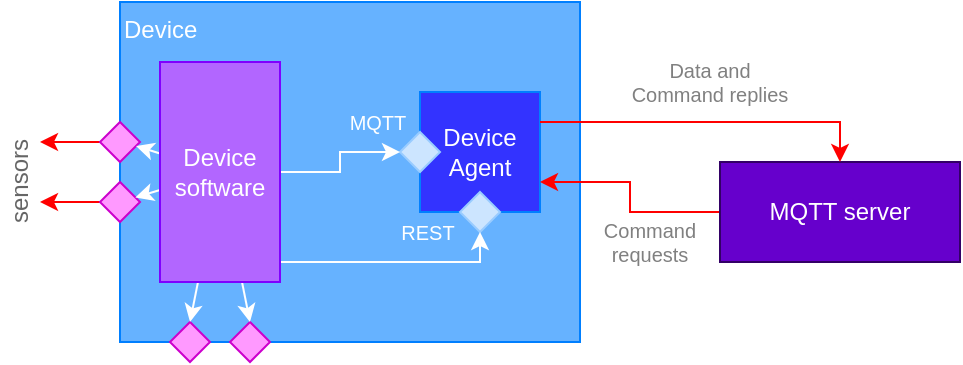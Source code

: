 <mxfile version="13.9.9" type="device"><diagram id="wQGgyjB2sxoPaPbE-LOa" name="Page-1"><mxGraphModel dx="1933" dy="1003" grid="1" gridSize="10" guides="1" tooltips="1" connect="1" arrows="1" fold="1" page="1" pageScale="1" pageWidth="827" pageHeight="1169" math="0" shadow="0"><root><mxCell id="0"/><mxCell id="1" parent="0"/><mxCell id="d-Z1aRAu-nPM6oLGjElo-26" value="Device" style="whiteSpace=wrap;html=1;fillColor=#66B2FF;fontColor=#FFFFFF;strokeColor=#007FFF;align=left;verticalAlign=top;" parent="1" vertex="1"><mxGeometry x="-740" y="40" width="230" height="170" as="geometry"/></mxCell><mxCell id="d-Z1aRAu-nPM6oLGjElo-27" style="edgeStyle=orthogonalEdgeStyle;rounded=0;orthogonalLoop=1;jettySize=auto;html=1;strokeColor=#FF0000;fontColor=#666666;" parent="1" source="d-Z1aRAu-nPM6oLGjElo-28" edge="1"><mxGeometry relative="1" as="geometry"><mxPoint x="-780" y="110" as="targetPoint"/></mxGeometry></mxCell><mxCell id="d-Z1aRAu-nPM6oLGjElo-28" value="" style="rhombus;whiteSpace=wrap;html=1;align=left;fillColor=#FF99FF;strokeColor=#CC00CC;" parent="1" vertex="1"><mxGeometry x="-750" y="100" width="20" height="20" as="geometry"/></mxCell><mxCell id="d-Z1aRAu-nPM6oLGjElo-29" style="edgeStyle=orthogonalEdgeStyle;rounded=0;orthogonalLoop=1;jettySize=auto;html=1;strokeColor=#FF0000;fontColor=#666666;" parent="1" source="d-Z1aRAu-nPM6oLGjElo-30" edge="1"><mxGeometry relative="1" as="geometry"><mxPoint x="-780" y="140" as="targetPoint"/></mxGeometry></mxCell><mxCell id="d-Z1aRAu-nPM6oLGjElo-30" value="" style="rhombus;whiteSpace=wrap;html=1;align=left;fillColor=#FF99FF;strokeColor=#CC00CC;" parent="1" vertex="1"><mxGeometry x="-750" y="130" width="20" height="20" as="geometry"/></mxCell><mxCell id="d-Z1aRAu-nPM6oLGjElo-31" value="" style="rhombus;whiteSpace=wrap;html=1;align=left;fillColor=#FF99FF;strokeColor=#CC00CC;" parent="1" vertex="1"><mxGeometry x="-715" y="200" width="20" height="20" as="geometry"/></mxCell><mxCell id="d-Z1aRAu-nPM6oLGjElo-32" value="" style="rhombus;whiteSpace=wrap;html=1;align=left;fillColor=#FF99FF;strokeColor=#CC00CC;" parent="1" vertex="1"><mxGeometry x="-685" y="200" width="20" height="20" as="geometry"/></mxCell><mxCell id="d-Z1aRAu-nPM6oLGjElo-33" value="sensors" style="text;html=1;align=center;verticalAlign=middle;resizable=0;points=[];autosize=1;fontColor=#666666;rotation=-90;" parent="1" vertex="1"><mxGeometry x="-820" y="120" width="60" height="20" as="geometry"/></mxCell><mxCell id="d-Z1aRAu-nPM6oLGjElo-34" value="" style="group;fontSize=10;" parent="1" vertex="1" connectable="0"><mxGeometry x="-620" y="85" width="90" height="90" as="geometry"/></mxCell><mxCell id="d-Z1aRAu-nPM6oLGjElo-35" value="Device&lt;br&gt;Agent" style="whiteSpace=wrap;html=1;aspect=fixed;fontColor=#FFFFFF;strokeColor=#007FFF;align=center;verticalAlign=middle;fillColor=#3333FF;" parent="d-Z1aRAu-nPM6oLGjElo-34" vertex="1"><mxGeometry x="30" width="60" height="60" as="geometry"/></mxCell><mxCell id="d-Z1aRAu-nPM6oLGjElo-36" value="" style="rhombus;whiteSpace=wrap;html=1;align=left;fillColor=#CCE5FF;strokeColor=#99CCFF;" parent="d-Z1aRAu-nPM6oLGjElo-34" vertex="1"><mxGeometry x="20" y="20" width="20" height="20" as="geometry"/></mxCell><mxCell id="d-Z1aRAu-nPM6oLGjElo-37" value="" style="rhombus;whiteSpace=wrap;html=1;align=left;fillColor=#CCE5FF;strokeColor=#99CCFF;" parent="d-Z1aRAu-nPM6oLGjElo-34" vertex="1"><mxGeometry x="50" y="50" width="20" height="20" as="geometry"/></mxCell><mxCell id="d-Z1aRAu-nPM6oLGjElo-38" value="REST" style="text;html=1;strokeColor=none;fillColor=none;align=center;verticalAlign=middle;whiteSpace=wrap;rounded=0;fontColor=#FFFFFF;rotation=0;fontSize=10;" parent="d-Z1aRAu-nPM6oLGjElo-34" vertex="1"><mxGeometry x="14" y="60" width="40" height="20" as="geometry"/></mxCell><mxCell id="d-Z1aRAu-nPM6oLGjElo-39" style="rounded=0;orthogonalLoop=1;jettySize=auto;html=1;fontColor=#FFFFFF;strokeColor=#FFFFFF;" parent="1" source="d-Z1aRAu-nPM6oLGjElo-45" edge="1"><mxGeometry relative="1" as="geometry"><mxPoint x="-732" y="112" as="targetPoint"/></mxGeometry></mxCell><mxCell id="d-Z1aRAu-nPM6oLGjElo-40" style="edgeStyle=none;rounded=0;orthogonalLoop=1;jettySize=auto;html=1;strokeColor=#FFFFFF;fontColor=#FFFFFF;" parent="1" source="d-Z1aRAu-nPM6oLGjElo-45" target="d-Z1aRAu-nPM6oLGjElo-30" edge="1"><mxGeometry relative="1" as="geometry"/></mxCell><mxCell id="d-Z1aRAu-nPM6oLGjElo-41" style="edgeStyle=none;rounded=0;orthogonalLoop=1;jettySize=auto;html=1;entryX=0.5;entryY=0;entryDx=0;entryDy=0;strokeColor=#FFFFFF;fontColor=#FFFFFF;" parent="1" source="d-Z1aRAu-nPM6oLGjElo-45" target="d-Z1aRAu-nPM6oLGjElo-31" edge="1"><mxGeometry relative="1" as="geometry"/></mxCell><mxCell id="d-Z1aRAu-nPM6oLGjElo-42" style="edgeStyle=none;rounded=0;orthogonalLoop=1;jettySize=auto;html=1;entryX=0.5;entryY=0;entryDx=0;entryDy=0;strokeColor=#FFFFFF;fontColor=#FFFFFF;" parent="1" source="d-Z1aRAu-nPM6oLGjElo-45" target="d-Z1aRAu-nPM6oLGjElo-32" edge="1"><mxGeometry relative="1" as="geometry"/></mxCell><mxCell id="d-Z1aRAu-nPM6oLGjElo-43" style="edgeStyle=orthogonalEdgeStyle;rounded=0;orthogonalLoop=1;jettySize=auto;html=1;strokeColor=#FFFFFF;fontColor=#FFFFFF;" parent="1" source="d-Z1aRAu-nPM6oLGjElo-45" target="d-Z1aRAu-nPM6oLGjElo-36" edge="1"><mxGeometry relative="1" as="geometry"/></mxCell><mxCell id="d-Z1aRAu-nPM6oLGjElo-44" style="edgeStyle=orthogonalEdgeStyle;rounded=0;orthogonalLoop=1;jettySize=auto;html=1;strokeColor=#FFFFFF;fontColor=#FFFFFF;" parent="1" source="d-Z1aRAu-nPM6oLGjElo-45" edge="1"><mxGeometry relative="1" as="geometry"><mxPoint x="-560" y="155" as="targetPoint"/><Array as="points"><mxPoint x="-560" y="170"/></Array></mxGeometry></mxCell><mxCell id="d-Z1aRAu-nPM6oLGjElo-45" value="Device software" style="rounded=0;whiteSpace=wrap;html=1;strokeColor=#7F00FF;fillColor=#B266FF;fontColor=#FFFFFF;align=center;" parent="1" vertex="1"><mxGeometry x="-720" y="70" width="60" height="110" as="geometry"/></mxCell><mxCell id="d-Z1aRAu-nPM6oLGjElo-46" value="MQTT" style="text;html=1;strokeColor=none;fillColor=none;align=center;verticalAlign=middle;whiteSpace=wrap;rounded=0;fontColor=#FFFFFF;rotation=0;fontSize=10;" parent="1" vertex="1"><mxGeometry x="-631" y="90" width="40" height="20" as="geometry"/></mxCell><mxCell id="d-Z1aRAu-nPM6oLGjElo-47" style="edgeStyle=orthogonalEdgeStyle;rounded=0;orthogonalLoop=1;jettySize=auto;html=1;entryX=1;entryY=0.75;entryDx=0;entryDy=0;strokeColor=#FF0000;fontColor=#FFFFFF;" parent="1" source="d-Z1aRAu-nPM6oLGjElo-48" target="d-Z1aRAu-nPM6oLGjElo-35" edge="1"><mxGeometry relative="1" as="geometry"/></mxCell><mxCell id="d-Z1aRAu-nPM6oLGjElo-48" value="MQTT server" style="whiteSpace=wrap;html=1;fontColor=#FFFFFF;align=center;fillColor=#6600CC;strokeColor=#330066;" parent="1" vertex="1"><mxGeometry x="-440" y="120" width="120" height="50" as="geometry"/></mxCell><mxCell id="d-Z1aRAu-nPM6oLGjElo-49" style="edgeStyle=orthogonalEdgeStyle;rounded=0;orthogonalLoop=1;jettySize=auto;html=1;fontColor=#FFFFFF;strokeColor=#FF0000;exitX=1;exitY=0.25;exitDx=0;exitDy=0;entryX=0.5;entryY=0;entryDx=0;entryDy=0;" parent="1" source="d-Z1aRAu-nPM6oLGjElo-35" target="d-Z1aRAu-nPM6oLGjElo-48" edge="1"><mxGeometry relative="1" as="geometry"><Array as="points"><mxPoint x="-380" y="100"/></Array></mxGeometry></mxCell><mxCell id="d-Z1aRAu-nPM6oLGjElo-50" value="Data and&lt;br style=&quot;font-size: 10px&quot;&gt;Command replies" style="text;html=1;strokeColor=none;fillColor=none;align=center;verticalAlign=middle;whiteSpace=wrap;rounded=0;fontColor=#808080;fontSize=10;" parent="1" vertex="1"><mxGeometry x="-500" y="70" width="110" height="20" as="geometry"/></mxCell><mxCell id="d-Z1aRAu-nPM6oLGjElo-51" value="Command&lt;br style=&quot;font-size: 10px&quot;&gt;requests" style="text;html=1;strokeColor=none;fillColor=none;align=center;verticalAlign=middle;whiteSpace=wrap;rounded=0;fontColor=#808080;fontSize=10;" parent="1" vertex="1"><mxGeometry x="-530" y="150" width="110" height="20" as="geometry"/></mxCell></root></mxGraphModel></diagram></mxfile>